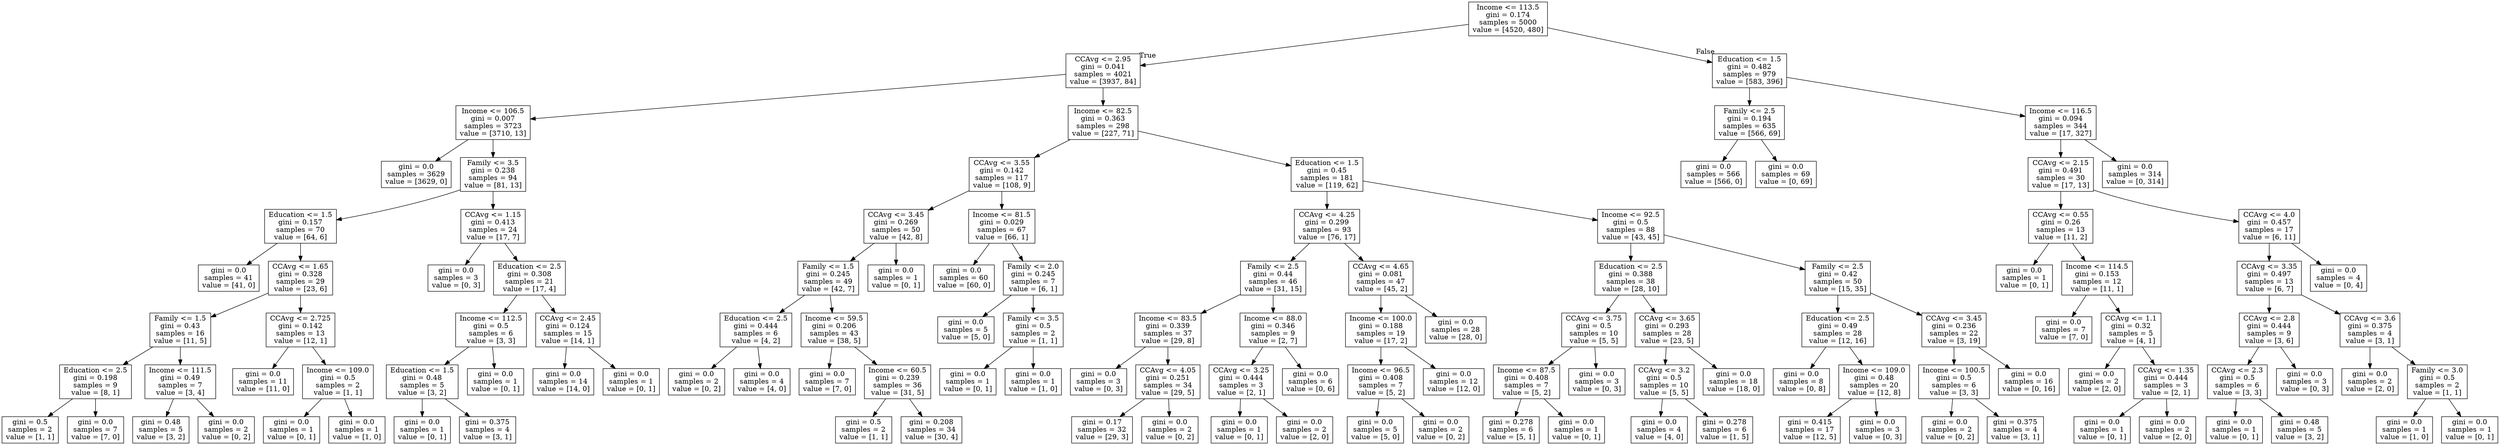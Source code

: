 digraph Tree {
node [shape=box] ;
0 [label="Income <= 113.5\ngini = 0.174\nsamples = 5000\nvalue = [4520, 480]"] ;
1 [label="CCAvg <= 2.95\ngini = 0.041\nsamples = 4021\nvalue = [3937, 84]"] ;
0 -> 1 [labeldistance=2.5, labelangle=45, headlabel="True"] ;
2 [label="Income <= 106.5\ngini = 0.007\nsamples = 3723\nvalue = [3710, 13]"] ;
1 -> 2 ;
3 [label="gini = 0.0\nsamples = 3629\nvalue = [3629, 0]"] ;
2 -> 3 ;
4 [label="Family <= 3.5\ngini = 0.238\nsamples = 94\nvalue = [81, 13]"] ;
2 -> 4 ;
5 [label="Education <= 1.5\ngini = 0.157\nsamples = 70\nvalue = [64, 6]"] ;
4 -> 5 ;
6 [label="gini = 0.0\nsamples = 41\nvalue = [41, 0]"] ;
5 -> 6 ;
7 [label="CCAvg <= 1.65\ngini = 0.328\nsamples = 29\nvalue = [23, 6]"] ;
5 -> 7 ;
8 [label="Family <= 1.5\ngini = 0.43\nsamples = 16\nvalue = [11, 5]"] ;
7 -> 8 ;
9 [label="Education <= 2.5\ngini = 0.198\nsamples = 9\nvalue = [8, 1]"] ;
8 -> 9 ;
10 [label="gini = 0.5\nsamples = 2\nvalue = [1, 1]"] ;
9 -> 10 ;
11 [label="gini = 0.0\nsamples = 7\nvalue = [7, 0]"] ;
9 -> 11 ;
12 [label="Income <= 111.5\ngini = 0.49\nsamples = 7\nvalue = [3, 4]"] ;
8 -> 12 ;
13 [label="gini = 0.48\nsamples = 5\nvalue = [3, 2]"] ;
12 -> 13 ;
14 [label="gini = 0.0\nsamples = 2\nvalue = [0, 2]"] ;
12 -> 14 ;
15 [label="CCAvg <= 2.725\ngini = 0.142\nsamples = 13\nvalue = [12, 1]"] ;
7 -> 15 ;
16 [label="gini = 0.0\nsamples = 11\nvalue = [11, 0]"] ;
15 -> 16 ;
17 [label="Income <= 109.0\ngini = 0.5\nsamples = 2\nvalue = [1, 1]"] ;
15 -> 17 ;
18 [label="gini = 0.0\nsamples = 1\nvalue = [0, 1]"] ;
17 -> 18 ;
19 [label="gini = 0.0\nsamples = 1\nvalue = [1, 0]"] ;
17 -> 19 ;
20 [label="CCAvg <= 1.15\ngini = 0.413\nsamples = 24\nvalue = [17, 7]"] ;
4 -> 20 ;
21 [label="gini = 0.0\nsamples = 3\nvalue = [0, 3]"] ;
20 -> 21 ;
22 [label="Education <= 2.5\ngini = 0.308\nsamples = 21\nvalue = [17, 4]"] ;
20 -> 22 ;
23 [label="Income <= 112.5\ngini = 0.5\nsamples = 6\nvalue = [3, 3]"] ;
22 -> 23 ;
24 [label="Education <= 1.5\ngini = 0.48\nsamples = 5\nvalue = [3, 2]"] ;
23 -> 24 ;
25 [label="gini = 0.0\nsamples = 1\nvalue = [0, 1]"] ;
24 -> 25 ;
26 [label="gini = 0.375\nsamples = 4\nvalue = [3, 1]"] ;
24 -> 26 ;
27 [label="gini = 0.0\nsamples = 1\nvalue = [0, 1]"] ;
23 -> 27 ;
28 [label="CCAvg <= 2.45\ngini = 0.124\nsamples = 15\nvalue = [14, 1]"] ;
22 -> 28 ;
29 [label="gini = 0.0\nsamples = 14\nvalue = [14, 0]"] ;
28 -> 29 ;
30 [label="gini = 0.0\nsamples = 1\nvalue = [0, 1]"] ;
28 -> 30 ;
31 [label="Income <= 82.5\ngini = 0.363\nsamples = 298\nvalue = [227, 71]"] ;
1 -> 31 ;
32 [label="CCAvg <= 3.55\ngini = 0.142\nsamples = 117\nvalue = [108, 9]"] ;
31 -> 32 ;
33 [label="CCAvg <= 3.45\ngini = 0.269\nsamples = 50\nvalue = [42, 8]"] ;
32 -> 33 ;
34 [label="Family <= 1.5\ngini = 0.245\nsamples = 49\nvalue = [42, 7]"] ;
33 -> 34 ;
35 [label="Education <= 2.5\ngini = 0.444\nsamples = 6\nvalue = [4, 2]"] ;
34 -> 35 ;
36 [label="gini = 0.0\nsamples = 2\nvalue = [0, 2]"] ;
35 -> 36 ;
37 [label="gini = 0.0\nsamples = 4\nvalue = [4, 0]"] ;
35 -> 37 ;
38 [label="Income <= 59.5\ngini = 0.206\nsamples = 43\nvalue = [38, 5]"] ;
34 -> 38 ;
39 [label="gini = 0.0\nsamples = 7\nvalue = [7, 0]"] ;
38 -> 39 ;
40 [label="Income <= 60.5\ngini = 0.239\nsamples = 36\nvalue = [31, 5]"] ;
38 -> 40 ;
41 [label="gini = 0.5\nsamples = 2\nvalue = [1, 1]"] ;
40 -> 41 ;
42 [label="gini = 0.208\nsamples = 34\nvalue = [30, 4]"] ;
40 -> 42 ;
43 [label="gini = 0.0\nsamples = 1\nvalue = [0, 1]"] ;
33 -> 43 ;
44 [label="Income <= 81.5\ngini = 0.029\nsamples = 67\nvalue = [66, 1]"] ;
32 -> 44 ;
45 [label="gini = 0.0\nsamples = 60\nvalue = [60, 0]"] ;
44 -> 45 ;
46 [label="Family <= 2.0\ngini = 0.245\nsamples = 7\nvalue = [6, 1]"] ;
44 -> 46 ;
47 [label="gini = 0.0\nsamples = 5\nvalue = [5, 0]"] ;
46 -> 47 ;
48 [label="Family <= 3.5\ngini = 0.5\nsamples = 2\nvalue = [1, 1]"] ;
46 -> 48 ;
49 [label="gini = 0.0\nsamples = 1\nvalue = [0, 1]"] ;
48 -> 49 ;
50 [label="gini = 0.0\nsamples = 1\nvalue = [1, 0]"] ;
48 -> 50 ;
51 [label="Education <= 1.5\ngini = 0.45\nsamples = 181\nvalue = [119, 62]"] ;
31 -> 51 ;
52 [label="CCAvg <= 4.25\ngini = 0.299\nsamples = 93\nvalue = [76, 17]"] ;
51 -> 52 ;
53 [label="Family <= 2.5\ngini = 0.44\nsamples = 46\nvalue = [31, 15]"] ;
52 -> 53 ;
54 [label="Income <= 83.5\ngini = 0.339\nsamples = 37\nvalue = [29, 8]"] ;
53 -> 54 ;
55 [label="gini = 0.0\nsamples = 3\nvalue = [0, 3]"] ;
54 -> 55 ;
56 [label="CCAvg <= 4.05\ngini = 0.251\nsamples = 34\nvalue = [29, 5]"] ;
54 -> 56 ;
57 [label="gini = 0.17\nsamples = 32\nvalue = [29, 3]"] ;
56 -> 57 ;
58 [label="gini = 0.0\nsamples = 2\nvalue = [0, 2]"] ;
56 -> 58 ;
59 [label="Income <= 88.0\ngini = 0.346\nsamples = 9\nvalue = [2, 7]"] ;
53 -> 59 ;
60 [label="CCAvg <= 3.25\ngini = 0.444\nsamples = 3\nvalue = [2, 1]"] ;
59 -> 60 ;
61 [label="gini = 0.0\nsamples = 1\nvalue = [0, 1]"] ;
60 -> 61 ;
62 [label="gini = 0.0\nsamples = 2\nvalue = [2, 0]"] ;
60 -> 62 ;
63 [label="gini = 0.0\nsamples = 6\nvalue = [0, 6]"] ;
59 -> 63 ;
64 [label="CCAvg <= 4.65\ngini = 0.081\nsamples = 47\nvalue = [45, 2]"] ;
52 -> 64 ;
65 [label="Income <= 100.0\ngini = 0.188\nsamples = 19\nvalue = [17, 2]"] ;
64 -> 65 ;
66 [label="Income <= 96.5\ngini = 0.408\nsamples = 7\nvalue = [5, 2]"] ;
65 -> 66 ;
67 [label="gini = 0.0\nsamples = 5\nvalue = [5, 0]"] ;
66 -> 67 ;
68 [label="gini = 0.0\nsamples = 2\nvalue = [0, 2]"] ;
66 -> 68 ;
69 [label="gini = 0.0\nsamples = 12\nvalue = [12, 0]"] ;
65 -> 69 ;
70 [label="gini = 0.0\nsamples = 28\nvalue = [28, 0]"] ;
64 -> 70 ;
71 [label="Income <= 92.5\ngini = 0.5\nsamples = 88\nvalue = [43, 45]"] ;
51 -> 71 ;
72 [label="Education <= 2.5\ngini = 0.388\nsamples = 38\nvalue = [28, 10]"] ;
71 -> 72 ;
73 [label="CCAvg <= 3.75\ngini = 0.5\nsamples = 10\nvalue = [5, 5]"] ;
72 -> 73 ;
74 [label="Income <= 87.5\ngini = 0.408\nsamples = 7\nvalue = [5, 2]"] ;
73 -> 74 ;
75 [label="gini = 0.278\nsamples = 6\nvalue = [5, 1]"] ;
74 -> 75 ;
76 [label="gini = 0.0\nsamples = 1\nvalue = [0, 1]"] ;
74 -> 76 ;
77 [label="gini = 0.0\nsamples = 3\nvalue = [0, 3]"] ;
73 -> 77 ;
78 [label="CCAvg <= 3.65\ngini = 0.293\nsamples = 28\nvalue = [23, 5]"] ;
72 -> 78 ;
79 [label="CCAvg <= 3.2\ngini = 0.5\nsamples = 10\nvalue = [5, 5]"] ;
78 -> 79 ;
80 [label="gini = 0.0\nsamples = 4\nvalue = [4, 0]"] ;
79 -> 80 ;
81 [label="gini = 0.278\nsamples = 6\nvalue = [1, 5]"] ;
79 -> 81 ;
82 [label="gini = 0.0\nsamples = 18\nvalue = [18, 0]"] ;
78 -> 82 ;
83 [label="Family <= 2.5\ngini = 0.42\nsamples = 50\nvalue = [15, 35]"] ;
71 -> 83 ;
84 [label="Education <= 2.5\ngini = 0.49\nsamples = 28\nvalue = [12, 16]"] ;
83 -> 84 ;
85 [label="gini = 0.0\nsamples = 8\nvalue = [0, 8]"] ;
84 -> 85 ;
86 [label="Income <= 109.0\ngini = 0.48\nsamples = 20\nvalue = [12, 8]"] ;
84 -> 86 ;
87 [label="gini = 0.415\nsamples = 17\nvalue = [12, 5]"] ;
86 -> 87 ;
88 [label="gini = 0.0\nsamples = 3\nvalue = [0, 3]"] ;
86 -> 88 ;
89 [label="CCAvg <= 3.45\ngini = 0.236\nsamples = 22\nvalue = [3, 19]"] ;
83 -> 89 ;
90 [label="Income <= 100.5\ngini = 0.5\nsamples = 6\nvalue = [3, 3]"] ;
89 -> 90 ;
91 [label="gini = 0.0\nsamples = 2\nvalue = [0, 2]"] ;
90 -> 91 ;
92 [label="gini = 0.375\nsamples = 4\nvalue = [3, 1]"] ;
90 -> 92 ;
93 [label="gini = 0.0\nsamples = 16\nvalue = [0, 16]"] ;
89 -> 93 ;
94 [label="Education <= 1.5\ngini = 0.482\nsamples = 979\nvalue = [583, 396]"] ;
0 -> 94 [labeldistance=2.5, labelangle=-45, headlabel="False"] ;
95 [label="Family <= 2.5\ngini = 0.194\nsamples = 635\nvalue = [566, 69]"] ;
94 -> 95 ;
96 [label="gini = 0.0\nsamples = 566\nvalue = [566, 0]"] ;
95 -> 96 ;
97 [label="gini = 0.0\nsamples = 69\nvalue = [0, 69]"] ;
95 -> 97 ;
98 [label="Income <= 116.5\ngini = 0.094\nsamples = 344\nvalue = [17, 327]"] ;
94 -> 98 ;
99 [label="CCAvg <= 2.15\ngini = 0.491\nsamples = 30\nvalue = [17, 13]"] ;
98 -> 99 ;
100 [label="CCAvg <= 0.55\ngini = 0.26\nsamples = 13\nvalue = [11, 2]"] ;
99 -> 100 ;
101 [label="gini = 0.0\nsamples = 1\nvalue = [0, 1]"] ;
100 -> 101 ;
102 [label="Income <= 114.5\ngini = 0.153\nsamples = 12\nvalue = [11, 1]"] ;
100 -> 102 ;
103 [label="gini = 0.0\nsamples = 7\nvalue = [7, 0]"] ;
102 -> 103 ;
104 [label="CCAvg <= 1.1\ngini = 0.32\nsamples = 5\nvalue = [4, 1]"] ;
102 -> 104 ;
105 [label="gini = 0.0\nsamples = 2\nvalue = [2, 0]"] ;
104 -> 105 ;
106 [label="CCAvg <= 1.35\ngini = 0.444\nsamples = 3\nvalue = [2, 1]"] ;
104 -> 106 ;
107 [label="gini = 0.0\nsamples = 1\nvalue = [0, 1]"] ;
106 -> 107 ;
108 [label="gini = 0.0\nsamples = 2\nvalue = [2, 0]"] ;
106 -> 108 ;
109 [label="CCAvg <= 4.0\ngini = 0.457\nsamples = 17\nvalue = [6, 11]"] ;
99 -> 109 ;
110 [label="CCAvg <= 3.35\ngini = 0.497\nsamples = 13\nvalue = [6, 7]"] ;
109 -> 110 ;
111 [label="CCAvg <= 2.8\ngini = 0.444\nsamples = 9\nvalue = [3, 6]"] ;
110 -> 111 ;
112 [label="CCAvg <= 2.3\ngini = 0.5\nsamples = 6\nvalue = [3, 3]"] ;
111 -> 112 ;
113 [label="gini = 0.0\nsamples = 1\nvalue = [0, 1]"] ;
112 -> 113 ;
114 [label="gini = 0.48\nsamples = 5\nvalue = [3, 2]"] ;
112 -> 114 ;
115 [label="gini = 0.0\nsamples = 3\nvalue = [0, 3]"] ;
111 -> 115 ;
116 [label="CCAvg <= 3.6\ngini = 0.375\nsamples = 4\nvalue = [3, 1]"] ;
110 -> 116 ;
117 [label="gini = 0.0\nsamples = 2\nvalue = [2, 0]"] ;
116 -> 117 ;
118 [label="Family <= 3.0\ngini = 0.5\nsamples = 2\nvalue = [1, 1]"] ;
116 -> 118 ;
119 [label="gini = 0.0\nsamples = 1\nvalue = [1, 0]"] ;
118 -> 119 ;
120 [label="gini = 0.0\nsamples = 1\nvalue = [0, 1]"] ;
118 -> 120 ;
121 [label="gini = 0.0\nsamples = 4\nvalue = [0, 4]"] ;
109 -> 121 ;
122 [label="gini = 0.0\nsamples = 314\nvalue = [0, 314]"] ;
98 -> 122 ;
}